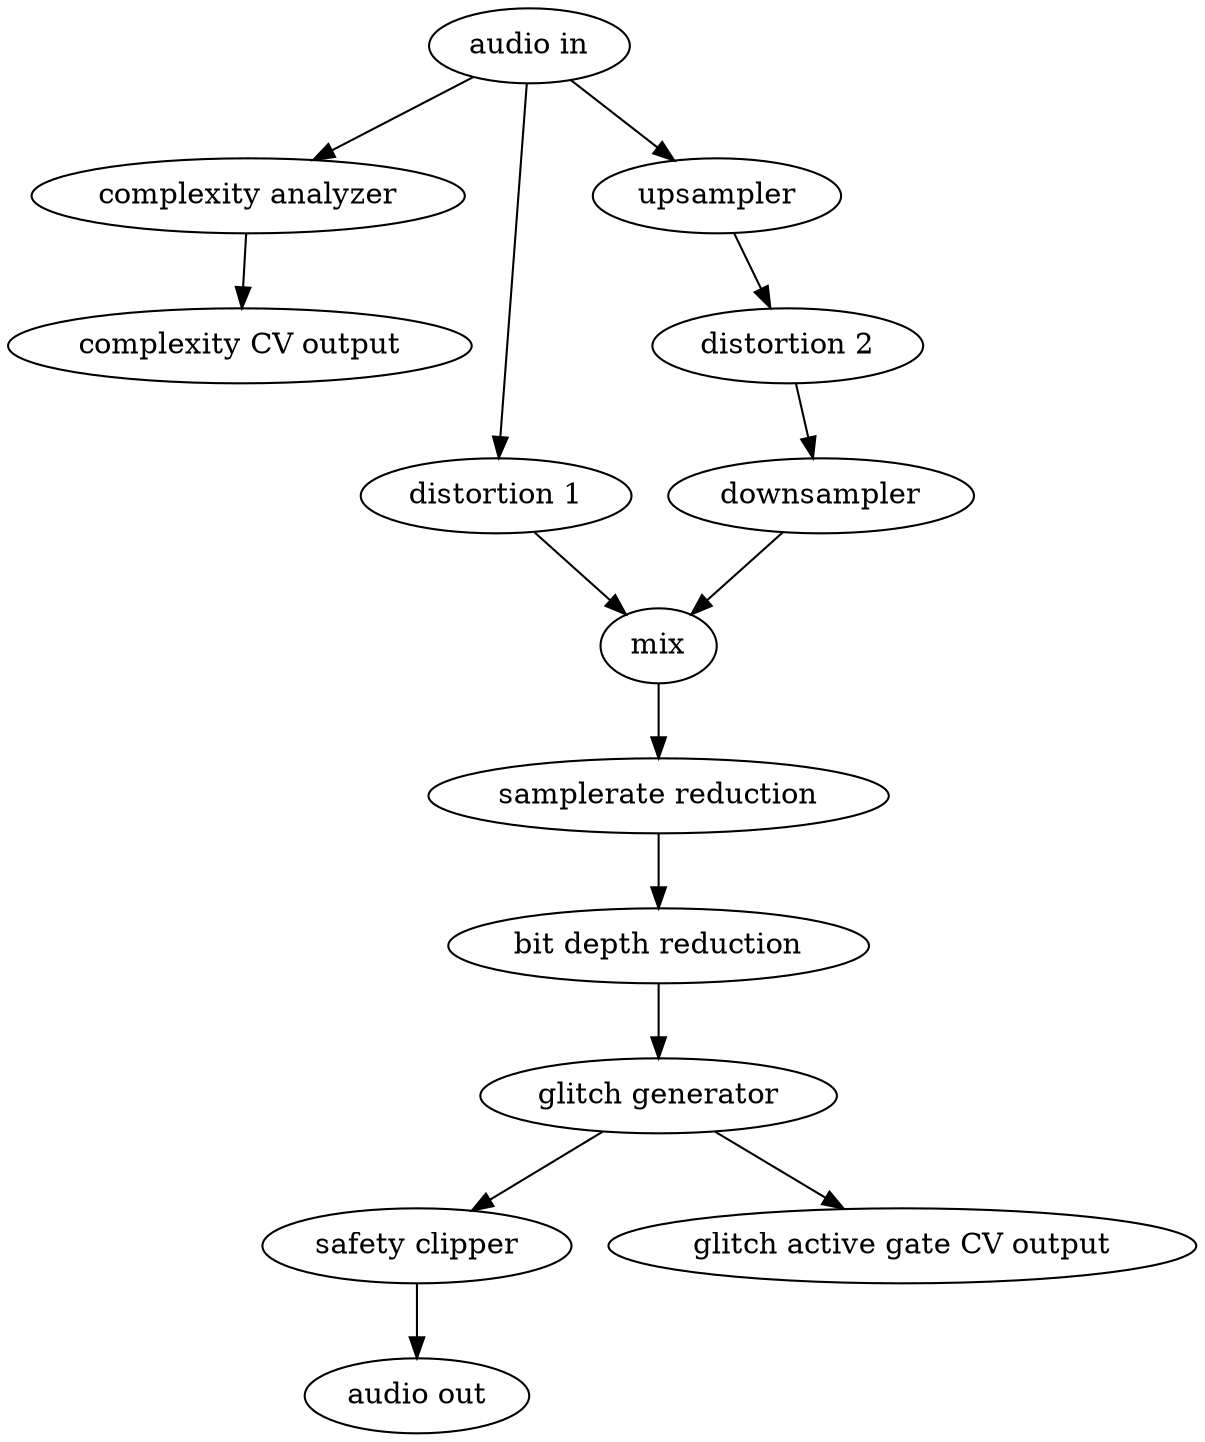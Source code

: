 digraph G {

  "audio in" -> "complexity analyzer"
  "complexity analyzer" -> "complexity CV output"
  "audio in" -> "distortion 1"
  "audio in" -> "upsampler"
  "upsampler" -> "distortion 2"
  "distortion 2" -> "downsampler"
  "downsampler" -> "mix"
  "distortion 1" -> "mix"
  "mix" -> "samplerate reduction"
  "samplerate reduction" -> "bit depth reduction"
  "bit depth reduction" -> "glitch generator"
  "glitch generator" -> "safety clipper"
  "safety clipper" -> "audio out"
  "glitch generator" -> "glitch active gate CV output"
}
